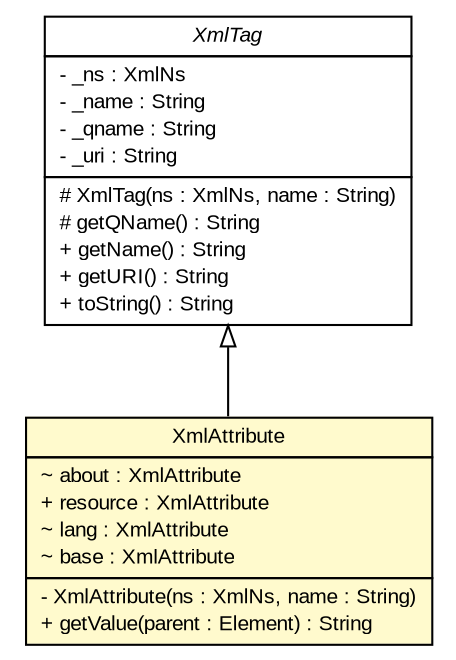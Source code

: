 #!/usr/local/bin/dot
#
# Class diagram 
# Generated by UMLGraph version R5_6_6-6-g3bdff0 (http://www.umlgraph.org/)
#

digraph G {
	edge [fontname="arial",fontsize=10,labelfontname="arial",labelfontsize=10];
	node [fontname="arial",fontsize=10,shape=plaintext];
	nodesep=0.25;
	ranksep=0.5;
	// org.tanjakostic.jcleancim.experimental.builder.rdfs.XmlTag
	c213145 [label=<<table title="org.tanjakostic.jcleancim.experimental.builder.rdfs.XmlTag" border="0" cellborder="1" cellspacing="0" cellpadding="2" port="p" href="./XmlTag.html">
		<tr><td><table border="0" cellspacing="0" cellpadding="1">
<tr><td align="center" balign="center"><font face="Arial Italic"> XmlTag </font></td></tr>
		</table></td></tr>
		<tr><td><table border="0" cellspacing="0" cellpadding="1">
<tr><td align="left" balign="left"> - _ns : XmlNs </td></tr>
<tr><td align="left" balign="left"> - _name : String </td></tr>
<tr><td align="left" balign="left"> - _qname : String </td></tr>
<tr><td align="left" balign="left"> - _uri : String </td></tr>
		</table></td></tr>
		<tr><td><table border="0" cellspacing="0" cellpadding="1">
<tr><td align="left" balign="left"> # XmlTag(ns : XmlNs, name : String) </td></tr>
<tr><td align="left" balign="left"> # getQName() : String </td></tr>
<tr><td align="left" balign="left"> + getName() : String </td></tr>
<tr><td align="left" balign="left"> + getURI() : String </td></tr>
<tr><td align="left" balign="left"> + toString() : String </td></tr>
		</table></td></tr>
		</table>>, URL="./XmlTag.html", fontname="arial", fontcolor="black", fontsize=10.0];
	// org.tanjakostic.jcleancim.experimental.builder.rdfs.XmlAttribute
	c213151 [label=<<table title="org.tanjakostic.jcleancim.experimental.builder.rdfs.XmlAttribute" border="0" cellborder="1" cellspacing="0" cellpadding="2" port="p" bgcolor="lemonChiffon" href="./XmlAttribute.html">
		<tr><td><table border="0" cellspacing="0" cellpadding="1">
<tr><td align="center" balign="center"> XmlAttribute </td></tr>
		</table></td></tr>
		<tr><td><table border="0" cellspacing="0" cellpadding="1">
<tr><td align="left" balign="left"> ~ about : XmlAttribute </td></tr>
<tr><td align="left" balign="left"> + resource : XmlAttribute </td></tr>
<tr><td align="left" balign="left"> ~ lang : XmlAttribute </td></tr>
<tr><td align="left" balign="left"> ~ base : XmlAttribute </td></tr>
		</table></td></tr>
		<tr><td><table border="0" cellspacing="0" cellpadding="1">
<tr><td align="left" balign="left"> - XmlAttribute(ns : XmlNs, name : String) </td></tr>
<tr><td align="left" balign="left"> + getValue(parent : Element) : String </td></tr>
		</table></td></tr>
		</table>>, URL="./XmlAttribute.html", fontname="arial", fontcolor="black", fontsize=10.0];
	//org.tanjakostic.jcleancim.experimental.builder.rdfs.XmlAttribute extends org.tanjakostic.jcleancim.experimental.builder.rdfs.XmlTag
	c213145:p -> c213151:p [dir=back,arrowtail=empty];
}

